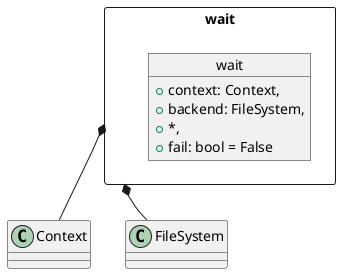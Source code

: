 @startuml
package wait <<Rectangle>> {

    object wait {
        +context: Context,
        +backend: FileSystem,
        + *,
        +fail: bool = False

    }
}

wait *-- Context
wait *-- FileSystem
@enduml
